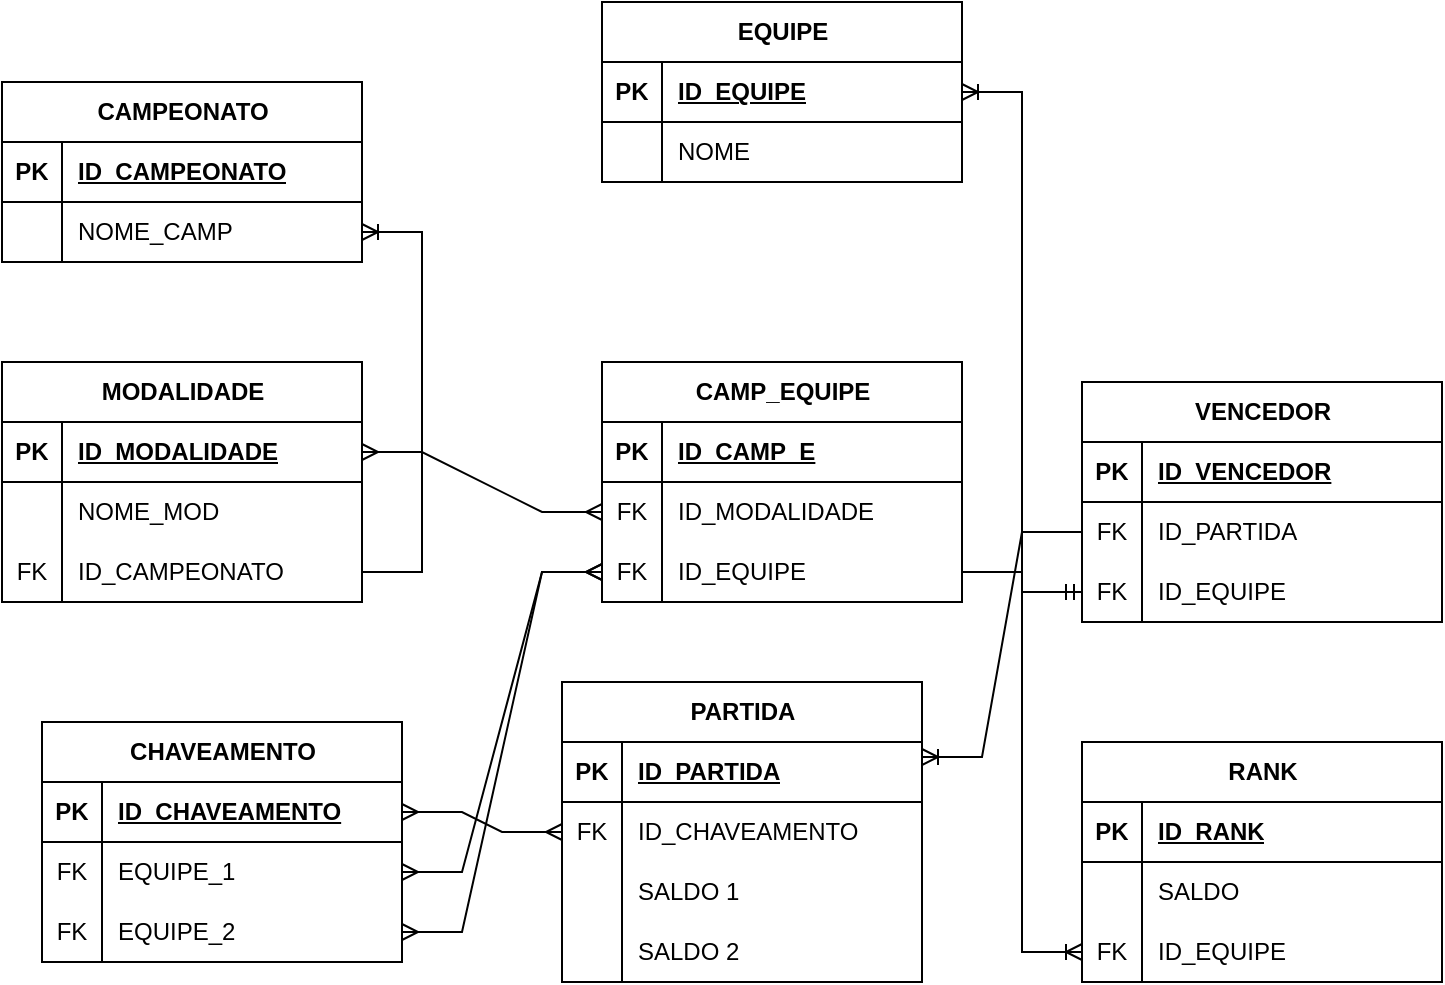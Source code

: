 <mxfile version="24.5.4" type="github">
  <diagram name="Página-1" id="bF4F2_mFtcMo5zvAvmvA">
    <mxGraphModel dx="1400" dy="1757" grid="1" gridSize="10" guides="1" tooltips="1" connect="1" arrows="1" fold="1" page="1" pageScale="1" pageWidth="827" pageHeight="1169" math="0" shadow="0">
      <root>
        <mxCell id="0" />
        <mxCell id="1" parent="0" />
        <mxCell id="ZtcuBOFL1UEm6V6s4TGQ-1" value="PARTIDA" style="shape=table;startSize=30;container=1;collapsible=1;childLayout=tableLayout;fixedRows=1;rowLines=0;fontStyle=1;align=center;resizeLast=1;html=1;" vertex="1" parent="1">
          <mxGeometry x="330" y="250" width="180" height="150" as="geometry" />
        </mxCell>
        <mxCell id="ZtcuBOFL1UEm6V6s4TGQ-2" value="" style="shape=tableRow;horizontal=0;startSize=0;swimlaneHead=0;swimlaneBody=0;fillColor=none;collapsible=0;dropTarget=0;points=[[0,0.5],[1,0.5]];portConstraint=eastwest;top=0;left=0;right=0;bottom=1;" vertex="1" parent="ZtcuBOFL1UEm6V6s4TGQ-1">
          <mxGeometry y="30" width="180" height="30" as="geometry" />
        </mxCell>
        <mxCell id="ZtcuBOFL1UEm6V6s4TGQ-3" value="PK" style="shape=partialRectangle;connectable=0;fillColor=none;top=0;left=0;bottom=0;right=0;fontStyle=1;overflow=hidden;whiteSpace=wrap;html=1;" vertex="1" parent="ZtcuBOFL1UEm6V6s4TGQ-2">
          <mxGeometry width="30" height="30" as="geometry">
            <mxRectangle width="30" height="30" as="alternateBounds" />
          </mxGeometry>
        </mxCell>
        <mxCell id="ZtcuBOFL1UEm6V6s4TGQ-4" value="ID_PARTIDA" style="shape=partialRectangle;connectable=0;fillColor=none;top=0;left=0;bottom=0;right=0;align=left;spacingLeft=6;fontStyle=5;overflow=hidden;whiteSpace=wrap;html=1;" vertex="1" parent="ZtcuBOFL1UEm6V6s4TGQ-2">
          <mxGeometry x="30" width="150" height="30" as="geometry">
            <mxRectangle width="150" height="30" as="alternateBounds" />
          </mxGeometry>
        </mxCell>
        <mxCell id="ZtcuBOFL1UEm6V6s4TGQ-5" value="" style="shape=tableRow;horizontal=0;startSize=0;swimlaneHead=0;swimlaneBody=0;fillColor=none;collapsible=0;dropTarget=0;points=[[0,0.5],[1,0.5]];portConstraint=eastwest;top=0;left=0;right=0;bottom=0;" vertex="1" parent="ZtcuBOFL1UEm6V6s4TGQ-1">
          <mxGeometry y="60" width="180" height="30" as="geometry" />
        </mxCell>
        <mxCell id="ZtcuBOFL1UEm6V6s4TGQ-6" value="FK" style="shape=partialRectangle;connectable=0;fillColor=none;top=0;left=0;bottom=0;right=0;editable=1;overflow=hidden;whiteSpace=wrap;html=1;" vertex="1" parent="ZtcuBOFL1UEm6V6s4TGQ-5">
          <mxGeometry width="30" height="30" as="geometry">
            <mxRectangle width="30" height="30" as="alternateBounds" />
          </mxGeometry>
        </mxCell>
        <mxCell id="ZtcuBOFL1UEm6V6s4TGQ-7" value="ID_CHAVEAMENTO" style="shape=partialRectangle;connectable=0;fillColor=none;top=0;left=0;bottom=0;right=0;align=left;spacingLeft=6;overflow=hidden;whiteSpace=wrap;html=1;" vertex="1" parent="ZtcuBOFL1UEm6V6s4TGQ-5">
          <mxGeometry x="30" width="150" height="30" as="geometry">
            <mxRectangle width="150" height="30" as="alternateBounds" />
          </mxGeometry>
        </mxCell>
        <mxCell id="ZtcuBOFL1UEm6V6s4TGQ-8" value="" style="shape=tableRow;horizontal=0;startSize=0;swimlaneHead=0;swimlaneBody=0;fillColor=none;collapsible=0;dropTarget=0;points=[[0,0.5],[1,0.5]];portConstraint=eastwest;top=0;left=0;right=0;bottom=0;" vertex="1" parent="ZtcuBOFL1UEm6V6s4TGQ-1">
          <mxGeometry y="90" width="180" height="30" as="geometry" />
        </mxCell>
        <mxCell id="ZtcuBOFL1UEm6V6s4TGQ-9" value="" style="shape=partialRectangle;connectable=0;fillColor=none;top=0;left=0;bottom=0;right=0;editable=1;overflow=hidden;whiteSpace=wrap;html=1;" vertex="1" parent="ZtcuBOFL1UEm6V6s4TGQ-8">
          <mxGeometry width="30" height="30" as="geometry">
            <mxRectangle width="30" height="30" as="alternateBounds" />
          </mxGeometry>
        </mxCell>
        <mxCell id="ZtcuBOFL1UEm6V6s4TGQ-10" value="SALDO 1" style="shape=partialRectangle;connectable=0;fillColor=none;top=0;left=0;bottom=0;right=0;align=left;spacingLeft=6;overflow=hidden;whiteSpace=wrap;html=1;" vertex="1" parent="ZtcuBOFL1UEm6V6s4TGQ-8">
          <mxGeometry x="30" width="150" height="30" as="geometry">
            <mxRectangle width="150" height="30" as="alternateBounds" />
          </mxGeometry>
        </mxCell>
        <mxCell id="ZtcuBOFL1UEm6V6s4TGQ-11" value="" style="shape=tableRow;horizontal=0;startSize=0;swimlaneHead=0;swimlaneBody=0;fillColor=none;collapsible=0;dropTarget=0;points=[[0,0.5],[1,0.5]];portConstraint=eastwest;top=0;left=0;right=0;bottom=0;" vertex="1" parent="ZtcuBOFL1UEm6V6s4TGQ-1">
          <mxGeometry y="120" width="180" height="30" as="geometry" />
        </mxCell>
        <mxCell id="ZtcuBOFL1UEm6V6s4TGQ-12" value="" style="shape=partialRectangle;connectable=0;fillColor=none;top=0;left=0;bottom=0;right=0;editable=1;overflow=hidden;whiteSpace=wrap;html=1;" vertex="1" parent="ZtcuBOFL1UEm6V6s4TGQ-11">
          <mxGeometry width="30" height="30" as="geometry">
            <mxRectangle width="30" height="30" as="alternateBounds" />
          </mxGeometry>
        </mxCell>
        <mxCell id="ZtcuBOFL1UEm6V6s4TGQ-13" value="SALDO 2" style="shape=partialRectangle;connectable=0;fillColor=none;top=0;left=0;bottom=0;right=0;align=left;spacingLeft=6;overflow=hidden;whiteSpace=wrap;html=1;" vertex="1" parent="ZtcuBOFL1UEm6V6s4TGQ-11">
          <mxGeometry x="30" width="150" height="30" as="geometry">
            <mxRectangle width="150" height="30" as="alternateBounds" />
          </mxGeometry>
        </mxCell>
        <mxCell id="ZtcuBOFL1UEm6V6s4TGQ-14" value="VENCEDOR" style="shape=table;startSize=30;container=1;collapsible=1;childLayout=tableLayout;fixedRows=1;rowLines=0;fontStyle=1;align=center;resizeLast=1;html=1;" vertex="1" parent="1">
          <mxGeometry x="590" y="100" width="180" height="120" as="geometry" />
        </mxCell>
        <mxCell id="ZtcuBOFL1UEm6V6s4TGQ-15" value="" style="shape=tableRow;horizontal=0;startSize=0;swimlaneHead=0;swimlaneBody=0;fillColor=none;collapsible=0;dropTarget=0;points=[[0,0.5],[1,0.5]];portConstraint=eastwest;top=0;left=0;right=0;bottom=1;" vertex="1" parent="ZtcuBOFL1UEm6V6s4TGQ-14">
          <mxGeometry y="30" width="180" height="30" as="geometry" />
        </mxCell>
        <mxCell id="ZtcuBOFL1UEm6V6s4TGQ-16" value="PK" style="shape=partialRectangle;connectable=0;fillColor=none;top=0;left=0;bottom=0;right=0;fontStyle=1;overflow=hidden;whiteSpace=wrap;html=1;" vertex="1" parent="ZtcuBOFL1UEm6V6s4TGQ-15">
          <mxGeometry width="30" height="30" as="geometry">
            <mxRectangle width="30" height="30" as="alternateBounds" />
          </mxGeometry>
        </mxCell>
        <mxCell id="ZtcuBOFL1UEm6V6s4TGQ-17" value="ID_VENCEDOR" style="shape=partialRectangle;connectable=0;fillColor=none;top=0;left=0;bottom=0;right=0;align=left;spacingLeft=6;fontStyle=5;overflow=hidden;whiteSpace=wrap;html=1;" vertex="1" parent="ZtcuBOFL1UEm6V6s4TGQ-15">
          <mxGeometry x="30" width="150" height="30" as="geometry">
            <mxRectangle width="150" height="30" as="alternateBounds" />
          </mxGeometry>
        </mxCell>
        <mxCell id="ZtcuBOFL1UEm6V6s4TGQ-18" value="" style="shape=tableRow;horizontal=0;startSize=0;swimlaneHead=0;swimlaneBody=0;fillColor=none;collapsible=0;dropTarget=0;points=[[0,0.5],[1,0.5]];portConstraint=eastwest;top=0;left=0;right=0;bottom=0;" vertex="1" parent="ZtcuBOFL1UEm6V6s4TGQ-14">
          <mxGeometry y="60" width="180" height="30" as="geometry" />
        </mxCell>
        <mxCell id="ZtcuBOFL1UEm6V6s4TGQ-19" value="FK" style="shape=partialRectangle;connectable=0;fillColor=none;top=0;left=0;bottom=0;right=0;editable=1;overflow=hidden;whiteSpace=wrap;html=1;" vertex="1" parent="ZtcuBOFL1UEm6V6s4TGQ-18">
          <mxGeometry width="30" height="30" as="geometry">
            <mxRectangle width="30" height="30" as="alternateBounds" />
          </mxGeometry>
        </mxCell>
        <mxCell id="ZtcuBOFL1UEm6V6s4TGQ-20" value="ID_PARTIDA" style="shape=partialRectangle;connectable=0;fillColor=none;top=0;left=0;bottom=0;right=0;align=left;spacingLeft=6;overflow=hidden;whiteSpace=wrap;html=1;" vertex="1" parent="ZtcuBOFL1UEm6V6s4TGQ-18">
          <mxGeometry x="30" width="150" height="30" as="geometry">
            <mxRectangle width="150" height="30" as="alternateBounds" />
          </mxGeometry>
        </mxCell>
        <mxCell id="ZtcuBOFL1UEm6V6s4TGQ-21" value="" style="shape=tableRow;horizontal=0;startSize=0;swimlaneHead=0;swimlaneBody=0;fillColor=none;collapsible=0;dropTarget=0;points=[[0,0.5],[1,0.5]];portConstraint=eastwest;top=0;left=0;right=0;bottom=0;" vertex="1" parent="ZtcuBOFL1UEm6V6s4TGQ-14">
          <mxGeometry y="90" width="180" height="30" as="geometry" />
        </mxCell>
        <mxCell id="ZtcuBOFL1UEm6V6s4TGQ-22" value="FK" style="shape=partialRectangle;connectable=0;fillColor=none;top=0;left=0;bottom=0;right=0;editable=1;overflow=hidden;whiteSpace=wrap;html=1;" vertex="1" parent="ZtcuBOFL1UEm6V6s4TGQ-21">
          <mxGeometry width="30" height="30" as="geometry">
            <mxRectangle width="30" height="30" as="alternateBounds" />
          </mxGeometry>
        </mxCell>
        <mxCell id="ZtcuBOFL1UEm6V6s4TGQ-23" value="ID_EQUIPE" style="shape=partialRectangle;connectable=0;fillColor=none;top=0;left=0;bottom=0;right=0;align=left;spacingLeft=6;overflow=hidden;whiteSpace=wrap;html=1;" vertex="1" parent="ZtcuBOFL1UEm6V6s4TGQ-21">
          <mxGeometry x="30" width="150" height="30" as="geometry">
            <mxRectangle width="150" height="30" as="alternateBounds" />
          </mxGeometry>
        </mxCell>
        <mxCell id="ZtcuBOFL1UEm6V6s4TGQ-27" value="RANK" style="shape=table;startSize=30;container=1;collapsible=1;childLayout=tableLayout;fixedRows=1;rowLines=0;fontStyle=1;align=center;resizeLast=1;html=1;" vertex="1" parent="1">
          <mxGeometry x="590" y="280" width="180" height="120" as="geometry" />
        </mxCell>
        <mxCell id="ZtcuBOFL1UEm6V6s4TGQ-28" value="" style="shape=tableRow;horizontal=0;startSize=0;swimlaneHead=0;swimlaneBody=0;fillColor=none;collapsible=0;dropTarget=0;points=[[0,0.5],[1,0.5]];portConstraint=eastwest;top=0;left=0;right=0;bottom=1;" vertex="1" parent="ZtcuBOFL1UEm6V6s4TGQ-27">
          <mxGeometry y="30" width="180" height="30" as="geometry" />
        </mxCell>
        <mxCell id="ZtcuBOFL1UEm6V6s4TGQ-29" value="PK" style="shape=partialRectangle;connectable=0;fillColor=none;top=0;left=0;bottom=0;right=0;fontStyle=1;overflow=hidden;whiteSpace=wrap;html=1;" vertex="1" parent="ZtcuBOFL1UEm6V6s4TGQ-28">
          <mxGeometry width="30" height="30" as="geometry">
            <mxRectangle width="30" height="30" as="alternateBounds" />
          </mxGeometry>
        </mxCell>
        <mxCell id="ZtcuBOFL1UEm6V6s4TGQ-30" value="ID_RANK" style="shape=partialRectangle;connectable=0;fillColor=none;top=0;left=0;bottom=0;right=0;align=left;spacingLeft=6;fontStyle=5;overflow=hidden;whiteSpace=wrap;html=1;" vertex="1" parent="ZtcuBOFL1UEm6V6s4TGQ-28">
          <mxGeometry x="30" width="150" height="30" as="geometry">
            <mxRectangle width="150" height="30" as="alternateBounds" />
          </mxGeometry>
        </mxCell>
        <mxCell id="ZtcuBOFL1UEm6V6s4TGQ-31" value="" style="shape=tableRow;horizontal=0;startSize=0;swimlaneHead=0;swimlaneBody=0;fillColor=none;collapsible=0;dropTarget=0;points=[[0,0.5],[1,0.5]];portConstraint=eastwest;top=0;left=0;right=0;bottom=0;" vertex="1" parent="ZtcuBOFL1UEm6V6s4TGQ-27">
          <mxGeometry y="60" width="180" height="30" as="geometry" />
        </mxCell>
        <mxCell id="ZtcuBOFL1UEm6V6s4TGQ-32" value="" style="shape=partialRectangle;connectable=0;fillColor=none;top=0;left=0;bottom=0;right=0;editable=1;overflow=hidden;whiteSpace=wrap;html=1;" vertex="1" parent="ZtcuBOFL1UEm6V6s4TGQ-31">
          <mxGeometry width="30" height="30" as="geometry">
            <mxRectangle width="30" height="30" as="alternateBounds" />
          </mxGeometry>
        </mxCell>
        <mxCell id="ZtcuBOFL1UEm6V6s4TGQ-33" value="SALDO" style="shape=partialRectangle;connectable=0;fillColor=none;top=0;left=0;bottom=0;right=0;align=left;spacingLeft=6;overflow=hidden;whiteSpace=wrap;html=1;" vertex="1" parent="ZtcuBOFL1UEm6V6s4TGQ-31">
          <mxGeometry x="30" width="150" height="30" as="geometry">
            <mxRectangle width="150" height="30" as="alternateBounds" />
          </mxGeometry>
        </mxCell>
        <mxCell id="ZtcuBOFL1UEm6V6s4TGQ-34" value="" style="shape=tableRow;horizontal=0;startSize=0;swimlaneHead=0;swimlaneBody=0;fillColor=none;collapsible=0;dropTarget=0;points=[[0,0.5],[1,0.5]];portConstraint=eastwest;top=0;left=0;right=0;bottom=0;" vertex="1" parent="ZtcuBOFL1UEm6V6s4TGQ-27">
          <mxGeometry y="90" width="180" height="30" as="geometry" />
        </mxCell>
        <mxCell id="ZtcuBOFL1UEm6V6s4TGQ-35" value="FK" style="shape=partialRectangle;connectable=0;fillColor=none;top=0;left=0;bottom=0;right=0;editable=1;overflow=hidden;whiteSpace=wrap;html=1;" vertex="1" parent="ZtcuBOFL1UEm6V6s4TGQ-34">
          <mxGeometry width="30" height="30" as="geometry">
            <mxRectangle width="30" height="30" as="alternateBounds" />
          </mxGeometry>
        </mxCell>
        <mxCell id="ZtcuBOFL1UEm6V6s4TGQ-36" value="ID_EQUIPE" style="shape=partialRectangle;connectable=0;fillColor=none;top=0;left=0;bottom=0;right=0;align=left;spacingLeft=6;overflow=hidden;whiteSpace=wrap;html=1;" vertex="1" parent="ZtcuBOFL1UEm6V6s4TGQ-34">
          <mxGeometry x="30" width="150" height="30" as="geometry">
            <mxRectangle width="150" height="30" as="alternateBounds" />
          </mxGeometry>
        </mxCell>
        <mxCell id="ZtcuBOFL1UEm6V6s4TGQ-40" value="CHAVEAMENTO" style="shape=table;startSize=30;container=1;collapsible=1;childLayout=tableLayout;fixedRows=1;rowLines=0;fontStyle=1;align=center;resizeLast=1;html=1;" vertex="1" parent="1">
          <mxGeometry x="70" y="270" width="180" height="120" as="geometry" />
        </mxCell>
        <mxCell id="ZtcuBOFL1UEm6V6s4TGQ-41" value="" style="shape=tableRow;horizontal=0;startSize=0;swimlaneHead=0;swimlaneBody=0;fillColor=none;collapsible=0;dropTarget=0;points=[[0,0.5],[1,0.5]];portConstraint=eastwest;top=0;left=0;right=0;bottom=1;" vertex="1" parent="ZtcuBOFL1UEm6V6s4TGQ-40">
          <mxGeometry y="30" width="180" height="30" as="geometry" />
        </mxCell>
        <mxCell id="ZtcuBOFL1UEm6V6s4TGQ-42" value="PK" style="shape=partialRectangle;connectable=0;fillColor=none;top=0;left=0;bottom=0;right=0;fontStyle=1;overflow=hidden;whiteSpace=wrap;html=1;" vertex="1" parent="ZtcuBOFL1UEm6V6s4TGQ-41">
          <mxGeometry width="30" height="30" as="geometry">
            <mxRectangle width="30" height="30" as="alternateBounds" />
          </mxGeometry>
        </mxCell>
        <mxCell id="ZtcuBOFL1UEm6V6s4TGQ-43" value="ID_CHAVEAMENTO" style="shape=partialRectangle;connectable=0;fillColor=none;top=0;left=0;bottom=0;right=0;align=left;spacingLeft=6;fontStyle=5;overflow=hidden;whiteSpace=wrap;html=1;" vertex="1" parent="ZtcuBOFL1UEm6V6s4TGQ-41">
          <mxGeometry x="30" width="150" height="30" as="geometry">
            <mxRectangle width="150" height="30" as="alternateBounds" />
          </mxGeometry>
        </mxCell>
        <mxCell id="ZtcuBOFL1UEm6V6s4TGQ-44" value="" style="shape=tableRow;horizontal=0;startSize=0;swimlaneHead=0;swimlaneBody=0;fillColor=none;collapsible=0;dropTarget=0;points=[[0,0.5],[1,0.5]];portConstraint=eastwest;top=0;left=0;right=0;bottom=0;" vertex="1" parent="ZtcuBOFL1UEm6V6s4TGQ-40">
          <mxGeometry y="60" width="180" height="30" as="geometry" />
        </mxCell>
        <mxCell id="ZtcuBOFL1UEm6V6s4TGQ-45" value="FK" style="shape=partialRectangle;connectable=0;fillColor=none;top=0;left=0;bottom=0;right=0;editable=1;overflow=hidden;whiteSpace=wrap;html=1;" vertex="1" parent="ZtcuBOFL1UEm6V6s4TGQ-44">
          <mxGeometry width="30" height="30" as="geometry">
            <mxRectangle width="30" height="30" as="alternateBounds" />
          </mxGeometry>
        </mxCell>
        <mxCell id="ZtcuBOFL1UEm6V6s4TGQ-46" value="EQUIPE_1" style="shape=partialRectangle;connectable=0;fillColor=none;top=0;left=0;bottom=0;right=0;align=left;spacingLeft=6;overflow=hidden;whiteSpace=wrap;html=1;" vertex="1" parent="ZtcuBOFL1UEm6V6s4TGQ-44">
          <mxGeometry x="30" width="150" height="30" as="geometry">
            <mxRectangle width="150" height="30" as="alternateBounds" />
          </mxGeometry>
        </mxCell>
        <mxCell id="ZtcuBOFL1UEm6V6s4TGQ-47" value="" style="shape=tableRow;horizontal=0;startSize=0;swimlaneHead=0;swimlaneBody=0;fillColor=none;collapsible=0;dropTarget=0;points=[[0,0.5],[1,0.5]];portConstraint=eastwest;top=0;left=0;right=0;bottom=0;" vertex="1" parent="ZtcuBOFL1UEm6V6s4TGQ-40">
          <mxGeometry y="90" width="180" height="30" as="geometry" />
        </mxCell>
        <mxCell id="ZtcuBOFL1UEm6V6s4TGQ-48" value="FK" style="shape=partialRectangle;connectable=0;fillColor=none;top=0;left=0;bottom=0;right=0;editable=1;overflow=hidden;whiteSpace=wrap;html=1;" vertex="1" parent="ZtcuBOFL1UEm6V6s4TGQ-47">
          <mxGeometry width="30" height="30" as="geometry">
            <mxRectangle width="30" height="30" as="alternateBounds" />
          </mxGeometry>
        </mxCell>
        <mxCell id="ZtcuBOFL1UEm6V6s4TGQ-49" value="EQUIPE_2" style="shape=partialRectangle;connectable=0;fillColor=none;top=0;left=0;bottom=0;right=0;align=left;spacingLeft=6;overflow=hidden;whiteSpace=wrap;html=1;" vertex="1" parent="ZtcuBOFL1UEm6V6s4TGQ-47">
          <mxGeometry x="30" width="150" height="30" as="geometry">
            <mxRectangle width="150" height="30" as="alternateBounds" />
          </mxGeometry>
        </mxCell>
        <mxCell id="ZtcuBOFL1UEm6V6s4TGQ-53" value="EQUIPE" style="shape=table;startSize=30;container=1;collapsible=1;childLayout=tableLayout;fixedRows=1;rowLines=0;fontStyle=1;align=center;resizeLast=1;html=1;" vertex="1" parent="1">
          <mxGeometry x="350" y="-90" width="180" height="90" as="geometry" />
        </mxCell>
        <mxCell id="ZtcuBOFL1UEm6V6s4TGQ-54" value="" style="shape=tableRow;horizontal=0;startSize=0;swimlaneHead=0;swimlaneBody=0;fillColor=none;collapsible=0;dropTarget=0;points=[[0,0.5],[1,0.5]];portConstraint=eastwest;top=0;left=0;right=0;bottom=1;" vertex="1" parent="ZtcuBOFL1UEm6V6s4TGQ-53">
          <mxGeometry y="30" width="180" height="30" as="geometry" />
        </mxCell>
        <mxCell id="ZtcuBOFL1UEm6V6s4TGQ-55" value="PK" style="shape=partialRectangle;connectable=0;fillColor=none;top=0;left=0;bottom=0;right=0;fontStyle=1;overflow=hidden;whiteSpace=wrap;html=1;" vertex="1" parent="ZtcuBOFL1UEm6V6s4TGQ-54">
          <mxGeometry width="30" height="30" as="geometry">
            <mxRectangle width="30" height="30" as="alternateBounds" />
          </mxGeometry>
        </mxCell>
        <mxCell id="ZtcuBOFL1UEm6V6s4TGQ-56" value="ID_EQUIPE" style="shape=partialRectangle;connectable=0;fillColor=none;top=0;left=0;bottom=0;right=0;align=left;spacingLeft=6;fontStyle=5;overflow=hidden;whiteSpace=wrap;html=1;" vertex="1" parent="ZtcuBOFL1UEm6V6s4TGQ-54">
          <mxGeometry x="30" width="150" height="30" as="geometry">
            <mxRectangle width="150" height="30" as="alternateBounds" />
          </mxGeometry>
        </mxCell>
        <mxCell id="ZtcuBOFL1UEm6V6s4TGQ-57" value="" style="shape=tableRow;horizontal=0;startSize=0;swimlaneHead=0;swimlaneBody=0;fillColor=none;collapsible=0;dropTarget=0;points=[[0,0.5],[1,0.5]];portConstraint=eastwest;top=0;left=0;right=0;bottom=0;" vertex="1" parent="ZtcuBOFL1UEm6V6s4TGQ-53">
          <mxGeometry y="60" width="180" height="30" as="geometry" />
        </mxCell>
        <mxCell id="ZtcuBOFL1UEm6V6s4TGQ-58" value="" style="shape=partialRectangle;connectable=0;fillColor=none;top=0;left=0;bottom=0;right=0;editable=1;overflow=hidden;whiteSpace=wrap;html=1;" vertex="1" parent="ZtcuBOFL1UEm6V6s4TGQ-57">
          <mxGeometry width="30" height="30" as="geometry">
            <mxRectangle width="30" height="30" as="alternateBounds" />
          </mxGeometry>
        </mxCell>
        <mxCell id="ZtcuBOFL1UEm6V6s4TGQ-59" value="NOME" style="shape=partialRectangle;connectable=0;fillColor=none;top=0;left=0;bottom=0;right=0;align=left;spacingLeft=6;overflow=hidden;whiteSpace=wrap;html=1;" vertex="1" parent="ZtcuBOFL1UEm6V6s4TGQ-57">
          <mxGeometry x="30" width="150" height="30" as="geometry">
            <mxRectangle width="150" height="30" as="alternateBounds" />
          </mxGeometry>
        </mxCell>
        <mxCell id="ZtcuBOFL1UEm6V6s4TGQ-66" value="CAMP_EQUIPE" style="shape=table;startSize=30;container=1;collapsible=1;childLayout=tableLayout;fixedRows=1;rowLines=0;fontStyle=1;align=center;resizeLast=1;html=1;" vertex="1" parent="1">
          <mxGeometry x="350" y="90" width="180" height="120" as="geometry" />
        </mxCell>
        <mxCell id="ZtcuBOFL1UEm6V6s4TGQ-67" value="" style="shape=tableRow;horizontal=0;startSize=0;swimlaneHead=0;swimlaneBody=0;fillColor=none;collapsible=0;dropTarget=0;points=[[0,0.5],[1,0.5]];portConstraint=eastwest;top=0;left=0;right=0;bottom=1;" vertex="1" parent="ZtcuBOFL1UEm6V6s4TGQ-66">
          <mxGeometry y="30" width="180" height="30" as="geometry" />
        </mxCell>
        <mxCell id="ZtcuBOFL1UEm6V6s4TGQ-68" value="PK" style="shape=partialRectangle;connectable=0;fillColor=none;top=0;left=0;bottom=0;right=0;fontStyle=1;overflow=hidden;whiteSpace=wrap;html=1;" vertex="1" parent="ZtcuBOFL1UEm6V6s4TGQ-67">
          <mxGeometry width="30" height="30" as="geometry">
            <mxRectangle width="30" height="30" as="alternateBounds" />
          </mxGeometry>
        </mxCell>
        <mxCell id="ZtcuBOFL1UEm6V6s4TGQ-69" value="ID_CAMP_E" style="shape=partialRectangle;connectable=0;fillColor=none;top=0;left=0;bottom=0;right=0;align=left;spacingLeft=6;fontStyle=5;overflow=hidden;whiteSpace=wrap;html=1;" vertex="1" parent="ZtcuBOFL1UEm6V6s4TGQ-67">
          <mxGeometry x="30" width="150" height="30" as="geometry">
            <mxRectangle width="150" height="30" as="alternateBounds" />
          </mxGeometry>
        </mxCell>
        <mxCell id="ZtcuBOFL1UEm6V6s4TGQ-70" value="" style="shape=tableRow;horizontal=0;startSize=0;swimlaneHead=0;swimlaneBody=0;fillColor=none;collapsible=0;dropTarget=0;points=[[0,0.5],[1,0.5]];portConstraint=eastwest;top=0;left=0;right=0;bottom=0;" vertex="1" parent="ZtcuBOFL1UEm6V6s4TGQ-66">
          <mxGeometry y="60" width="180" height="30" as="geometry" />
        </mxCell>
        <mxCell id="ZtcuBOFL1UEm6V6s4TGQ-71" value="FK" style="shape=partialRectangle;connectable=0;fillColor=none;top=0;left=0;bottom=0;right=0;editable=1;overflow=hidden;whiteSpace=wrap;html=1;" vertex="1" parent="ZtcuBOFL1UEm6V6s4TGQ-70">
          <mxGeometry width="30" height="30" as="geometry">
            <mxRectangle width="30" height="30" as="alternateBounds" />
          </mxGeometry>
        </mxCell>
        <mxCell id="ZtcuBOFL1UEm6V6s4TGQ-72" value="ID_MODALIDADE" style="shape=partialRectangle;connectable=0;fillColor=none;top=0;left=0;bottom=0;right=0;align=left;spacingLeft=6;overflow=hidden;whiteSpace=wrap;html=1;" vertex="1" parent="ZtcuBOFL1UEm6V6s4TGQ-70">
          <mxGeometry x="30" width="150" height="30" as="geometry">
            <mxRectangle width="150" height="30" as="alternateBounds" />
          </mxGeometry>
        </mxCell>
        <mxCell id="ZtcuBOFL1UEm6V6s4TGQ-73" value="" style="shape=tableRow;horizontal=0;startSize=0;swimlaneHead=0;swimlaneBody=0;fillColor=none;collapsible=0;dropTarget=0;points=[[0,0.5],[1,0.5]];portConstraint=eastwest;top=0;left=0;right=0;bottom=0;" vertex="1" parent="ZtcuBOFL1UEm6V6s4TGQ-66">
          <mxGeometry y="90" width="180" height="30" as="geometry" />
        </mxCell>
        <mxCell id="ZtcuBOFL1UEm6V6s4TGQ-74" value="FK" style="shape=partialRectangle;connectable=0;fillColor=none;top=0;left=0;bottom=0;right=0;editable=1;overflow=hidden;whiteSpace=wrap;html=1;" vertex="1" parent="ZtcuBOFL1UEm6V6s4TGQ-73">
          <mxGeometry width="30" height="30" as="geometry">
            <mxRectangle width="30" height="30" as="alternateBounds" />
          </mxGeometry>
        </mxCell>
        <mxCell id="ZtcuBOFL1UEm6V6s4TGQ-75" value="ID_EQUIPE" style="shape=partialRectangle;connectable=0;fillColor=none;top=0;left=0;bottom=0;right=0;align=left;spacingLeft=6;overflow=hidden;whiteSpace=wrap;html=1;" vertex="1" parent="ZtcuBOFL1UEm6V6s4TGQ-73">
          <mxGeometry x="30" width="150" height="30" as="geometry">
            <mxRectangle width="150" height="30" as="alternateBounds" />
          </mxGeometry>
        </mxCell>
        <mxCell id="ZtcuBOFL1UEm6V6s4TGQ-79" value="MODALIDADE" style="shape=table;startSize=30;container=1;collapsible=1;childLayout=tableLayout;fixedRows=1;rowLines=0;fontStyle=1;align=center;resizeLast=1;html=1;" vertex="1" parent="1">
          <mxGeometry x="50" y="90" width="180" height="120" as="geometry" />
        </mxCell>
        <mxCell id="ZtcuBOFL1UEm6V6s4TGQ-80" value="" style="shape=tableRow;horizontal=0;startSize=0;swimlaneHead=0;swimlaneBody=0;fillColor=none;collapsible=0;dropTarget=0;points=[[0,0.5],[1,0.5]];portConstraint=eastwest;top=0;left=0;right=0;bottom=1;" vertex="1" parent="ZtcuBOFL1UEm6V6s4TGQ-79">
          <mxGeometry y="30" width="180" height="30" as="geometry" />
        </mxCell>
        <mxCell id="ZtcuBOFL1UEm6V6s4TGQ-81" value="PK" style="shape=partialRectangle;connectable=0;fillColor=none;top=0;left=0;bottom=0;right=0;fontStyle=1;overflow=hidden;whiteSpace=wrap;html=1;" vertex="1" parent="ZtcuBOFL1UEm6V6s4TGQ-80">
          <mxGeometry width="30" height="30" as="geometry">
            <mxRectangle width="30" height="30" as="alternateBounds" />
          </mxGeometry>
        </mxCell>
        <mxCell id="ZtcuBOFL1UEm6V6s4TGQ-82" value="ID_MODALIDADE" style="shape=partialRectangle;connectable=0;fillColor=none;top=0;left=0;bottom=0;right=0;align=left;spacingLeft=6;fontStyle=5;overflow=hidden;whiteSpace=wrap;html=1;" vertex="1" parent="ZtcuBOFL1UEm6V6s4TGQ-80">
          <mxGeometry x="30" width="150" height="30" as="geometry">
            <mxRectangle width="150" height="30" as="alternateBounds" />
          </mxGeometry>
        </mxCell>
        <mxCell id="ZtcuBOFL1UEm6V6s4TGQ-83" value="" style="shape=tableRow;horizontal=0;startSize=0;swimlaneHead=0;swimlaneBody=0;fillColor=none;collapsible=0;dropTarget=0;points=[[0,0.5],[1,0.5]];portConstraint=eastwest;top=0;left=0;right=0;bottom=0;" vertex="1" parent="ZtcuBOFL1UEm6V6s4TGQ-79">
          <mxGeometry y="60" width="180" height="30" as="geometry" />
        </mxCell>
        <mxCell id="ZtcuBOFL1UEm6V6s4TGQ-84" value="" style="shape=partialRectangle;connectable=0;fillColor=none;top=0;left=0;bottom=0;right=0;editable=1;overflow=hidden;whiteSpace=wrap;html=1;" vertex="1" parent="ZtcuBOFL1UEm6V6s4TGQ-83">
          <mxGeometry width="30" height="30" as="geometry">
            <mxRectangle width="30" height="30" as="alternateBounds" />
          </mxGeometry>
        </mxCell>
        <mxCell id="ZtcuBOFL1UEm6V6s4TGQ-85" value="NOME_MOD" style="shape=partialRectangle;connectable=0;fillColor=none;top=0;left=0;bottom=0;right=0;align=left;spacingLeft=6;overflow=hidden;whiteSpace=wrap;html=1;" vertex="1" parent="ZtcuBOFL1UEm6V6s4TGQ-83">
          <mxGeometry x="30" width="150" height="30" as="geometry">
            <mxRectangle width="150" height="30" as="alternateBounds" />
          </mxGeometry>
        </mxCell>
        <mxCell id="ZtcuBOFL1UEm6V6s4TGQ-86" value="" style="shape=tableRow;horizontal=0;startSize=0;swimlaneHead=0;swimlaneBody=0;fillColor=none;collapsible=0;dropTarget=0;points=[[0,0.5],[1,0.5]];portConstraint=eastwest;top=0;left=0;right=0;bottom=0;" vertex="1" parent="ZtcuBOFL1UEm6V6s4TGQ-79">
          <mxGeometry y="90" width="180" height="30" as="geometry" />
        </mxCell>
        <mxCell id="ZtcuBOFL1UEm6V6s4TGQ-87" value="FK" style="shape=partialRectangle;connectable=0;fillColor=none;top=0;left=0;bottom=0;right=0;editable=1;overflow=hidden;whiteSpace=wrap;html=1;" vertex="1" parent="ZtcuBOFL1UEm6V6s4TGQ-86">
          <mxGeometry width="30" height="30" as="geometry">
            <mxRectangle width="30" height="30" as="alternateBounds" />
          </mxGeometry>
        </mxCell>
        <mxCell id="ZtcuBOFL1UEm6V6s4TGQ-88" value="ID_CAMPEONATO" style="shape=partialRectangle;connectable=0;fillColor=none;top=0;left=0;bottom=0;right=0;align=left;spacingLeft=6;overflow=hidden;whiteSpace=wrap;html=1;" vertex="1" parent="ZtcuBOFL1UEm6V6s4TGQ-86">
          <mxGeometry x="30" width="150" height="30" as="geometry">
            <mxRectangle width="150" height="30" as="alternateBounds" />
          </mxGeometry>
        </mxCell>
        <mxCell id="ZtcuBOFL1UEm6V6s4TGQ-92" value="CAMPEONATO" style="shape=table;startSize=30;container=1;collapsible=1;childLayout=tableLayout;fixedRows=1;rowLines=0;fontStyle=1;align=center;resizeLast=1;html=1;" vertex="1" parent="1">
          <mxGeometry x="50" y="-50" width="180" height="90" as="geometry" />
        </mxCell>
        <mxCell id="ZtcuBOFL1UEm6V6s4TGQ-93" value="" style="shape=tableRow;horizontal=0;startSize=0;swimlaneHead=0;swimlaneBody=0;fillColor=none;collapsible=0;dropTarget=0;points=[[0,0.5],[1,0.5]];portConstraint=eastwest;top=0;left=0;right=0;bottom=1;" vertex="1" parent="ZtcuBOFL1UEm6V6s4TGQ-92">
          <mxGeometry y="30" width="180" height="30" as="geometry" />
        </mxCell>
        <mxCell id="ZtcuBOFL1UEm6V6s4TGQ-94" value="PK" style="shape=partialRectangle;connectable=0;fillColor=none;top=0;left=0;bottom=0;right=0;fontStyle=1;overflow=hidden;whiteSpace=wrap;html=1;" vertex="1" parent="ZtcuBOFL1UEm6V6s4TGQ-93">
          <mxGeometry width="30" height="30" as="geometry">
            <mxRectangle width="30" height="30" as="alternateBounds" />
          </mxGeometry>
        </mxCell>
        <mxCell id="ZtcuBOFL1UEm6V6s4TGQ-95" value="ID_CAMPEONATO" style="shape=partialRectangle;connectable=0;fillColor=none;top=0;left=0;bottom=0;right=0;align=left;spacingLeft=6;fontStyle=5;overflow=hidden;whiteSpace=wrap;html=1;" vertex="1" parent="ZtcuBOFL1UEm6V6s4TGQ-93">
          <mxGeometry x="30" width="150" height="30" as="geometry">
            <mxRectangle width="150" height="30" as="alternateBounds" />
          </mxGeometry>
        </mxCell>
        <mxCell id="ZtcuBOFL1UEm6V6s4TGQ-96" value="" style="shape=tableRow;horizontal=0;startSize=0;swimlaneHead=0;swimlaneBody=0;fillColor=none;collapsible=0;dropTarget=0;points=[[0,0.5],[1,0.5]];portConstraint=eastwest;top=0;left=0;right=0;bottom=0;" vertex="1" parent="ZtcuBOFL1UEm6V6s4TGQ-92">
          <mxGeometry y="60" width="180" height="30" as="geometry" />
        </mxCell>
        <mxCell id="ZtcuBOFL1UEm6V6s4TGQ-97" value="" style="shape=partialRectangle;connectable=0;fillColor=none;top=0;left=0;bottom=0;right=0;editable=1;overflow=hidden;whiteSpace=wrap;html=1;" vertex="1" parent="ZtcuBOFL1UEm6V6s4TGQ-96">
          <mxGeometry width="30" height="30" as="geometry">
            <mxRectangle width="30" height="30" as="alternateBounds" />
          </mxGeometry>
        </mxCell>
        <mxCell id="ZtcuBOFL1UEm6V6s4TGQ-98" value="NOME_CAMP" style="shape=partialRectangle;connectable=0;fillColor=none;top=0;left=0;bottom=0;right=0;align=left;spacingLeft=6;overflow=hidden;whiteSpace=wrap;html=1;" vertex="1" parent="ZtcuBOFL1UEm6V6s4TGQ-96">
          <mxGeometry x="30" width="150" height="30" as="geometry">
            <mxRectangle width="150" height="30" as="alternateBounds" />
          </mxGeometry>
        </mxCell>
        <mxCell id="ZtcuBOFL1UEm6V6s4TGQ-105" value="" style="edgeStyle=entityRelationEdgeStyle;fontSize=12;html=1;endArrow=ERmandOne;rounded=0;entryX=0;entryY=0.5;entryDx=0;entryDy=0;exitX=1;exitY=0.5;exitDx=0;exitDy=0;" edge="1" parent="1" source="ZtcuBOFL1UEm6V6s4TGQ-73" target="ZtcuBOFL1UEm6V6s4TGQ-21">
          <mxGeometry width="100" height="100" relative="1" as="geometry">
            <mxPoint x="350" y="330" as="sourcePoint" />
            <mxPoint x="450" y="230" as="targetPoint" />
          </mxGeometry>
        </mxCell>
        <mxCell id="ZtcuBOFL1UEm6V6s4TGQ-107" value="" style="edgeStyle=entityRelationEdgeStyle;fontSize=12;html=1;endArrow=ERoneToMany;rounded=0;entryX=1;entryY=0.25;entryDx=0;entryDy=0;exitX=0;exitY=0.5;exitDx=0;exitDy=0;fillColor=#FF0000;" edge="1" parent="1" source="ZtcuBOFL1UEm6V6s4TGQ-18" target="ZtcuBOFL1UEm6V6s4TGQ-1">
          <mxGeometry width="100" height="100" relative="1" as="geometry">
            <mxPoint x="350" y="330" as="sourcePoint" />
            <mxPoint x="450" y="230" as="targetPoint" />
          </mxGeometry>
        </mxCell>
        <mxCell id="ZtcuBOFL1UEm6V6s4TGQ-108" value="" style="edgeStyle=entityRelationEdgeStyle;fontSize=12;html=1;endArrow=ERmany;startArrow=ERmany;rounded=0;exitX=1;exitY=0.5;exitDx=0;exitDy=0;entryX=0;entryY=0.5;entryDx=0;entryDy=0;" edge="1" parent="1" source="ZtcuBOFL1UEm6V6s4TGQ-41" target="ZtcuBOFL1UEm6V6s4TGQ-1">
          <mxGeometry width="100" height="100" relative="1" as="geometry">
            <mxPoint x="350" y="330" as="sourcePoint" />
            <mxPoint x="450" y="230" as="targetPoint" />
          </mxGeometry>
        </mxCell>
        <mxCell id="ZtcuBOFL1UEm6V6s4TGQ-109" value="" style="edgeStyle=entityRelationEdgeStyle;fontSize=12;html=1;endArrow=ERoneToMany;rounded=0;entryX=0;entryY=0.5;entryDx=0;entryDy=0;exitX=1;exitY=0.5;exitDx=0;exitDy=0;" edge="1" parent="1" source="ZtcuBOFL1UEm6V6s4TGQ-73" target="ZtcuBOFL1UEm6V6s4TGQ-34">
          <mxGeometry width="100" height="100" relative="1" as="geometry">
            <mxPoint x="350" y="250" as="sourcePoint" />
            <mxPoint x="450" y="150" as="targetPoint" />
          </mxGeometry>
        </mxCell>
        <mxCell id="ZtcuBOFL1UEm6V6s4TGQ-111" value="" style="edgeStyle=entityRelationEdgeStyle;fontSize=12;html=1;endArrow=ERoneToMany;rounded=0;exitX=1;exitY=0.5;exitDx=0;exitDy=0;entryX=1;entryY=0.5;entryDx=0;entryDy=0;" edge="1" parent="1" source="ZtcuBOFL1UEm6V6s4TGQ-86" target="ZtcuBOFL1UEm6V6s4TGQ-96">
          <mxGeometry width="100" height="100" relative="1" as="geometry">
            <mxPoint x="-60" y="220" as="sourcePoint" />
            <mxPoint x="40" y="40" as="targetPoint" />
            <Array as="points">
              <mxPoint x="60" y="100" />
              <mxPoint x="50" y="90" />
            </Array>
          </mxGeometry>
        </mxCell>
        <mxCell id="ZtcuBOFL1UEm6V6s4TGQ-112" value="" style="edgeStyle=entityRelationEdgeStyle;fontSize=12;html=1;endArrow=ERmany;startArrow=ERmany;rounded=0;exitX=1;exitY=0.5;exitDx=0;exitDy=0;entryX=0;entryY=0.5;entryDx=0;entryDy=0;" edge="1" parent="1" source="ZtcuBOFL1UEm6V6s4TGQ-80" target="ZtcuBOFL1UEm6V6s4TGQ-70">
          <mxGeometry width="100" height="100" relative="1" as="geometry">
            <mxPoint x="350" y="190" as="sourcePoint" />
            <mxPoint x="450" y="90" as="targetPoint" />
          </mxGeometry>
        </mxCell>
        <mxCell id="ZtcuBOFL1UEm6V6s4TGQ-113" value="" style="edgeStyle=entityRelationEdgeStyle;fontSize=12;html=1;endArrow=ERmany;startArrow=ERmany;rounded=0;exitX=1;exitY=0.5;exitDx=0;exitDy=0;entryX=0;entryY=0.5;entryDx=0;entryDy=0;" edge="1" parent="1" source="ZtcuBOFL1UEm6V6s4TGQ-44" target="ZtcuBOFL1UEm6V6s4TGQ-73">
          <mxGeometry width="100" height="100" relative="1" as="geometry">
            <mxPoint x="350" y="260" as="sourcePoint" />
            <mxPoint x="450" y="160" as="targetPoint" />
          </mxGeometry>
        </mxCell>
        <mxCell id="ZtcuBOFL1UEm6V6s4TGQ-114" value="" style="edgeStyle=entityRelationEdgeStyle;fontSize=12;html=1;endArrow=ERmany;startArrow=ERmany;rounded=0;exitX=1;exitY=0.5;exitDx=0;exitDy=0;entryX=0;entryY=0.5;entryDx=0;entryDy=0;" edge="1" parent="1" source="ZtcuBOFL1UEm6V6s4TGQ-47" target="ZtcuBOFL1UEm6V6s4TGQ-73">
          <mxGeometry width="100" height="100" relative="1" as="geometry">
            <mxPoint x="350" y="260" as="sourcePoint" />
            <mxPoint x="450" y="160" as="targetPoint" />
          </mxGeometry>
        </mxCell>
        <mxCell id="ZtcuBOFL1UEm6V6s4TGQ-115" value="" style="edgeStyle=entityRelationEdgeStyle;fontSize=12;html=1;endArrow=ERoneToMany;rounded=0;exitX=1;exitY=0.5;exitDx=0;exitDy=0;entryX=1;entryY=0.5;entryDx=0;entryDy=0;" edge="1" parent="1" source="ZtcuBOFL1UEm6V6s4TGQ-73" target="ZtcuBOFL1UEm6V6s4TGQ-54">
          <mxGeometry width="100" height="100" relative="1" as="geometry">
            <mxPoint x="350" y="210" as="sourcePoint" />
            <mxPoint x="620" y="-30" as="targetPoint" />
          </mxGeometry>
        </mxCell>
      </root>
    </mxGraphModel>
  </diagram>
</mxfile>
